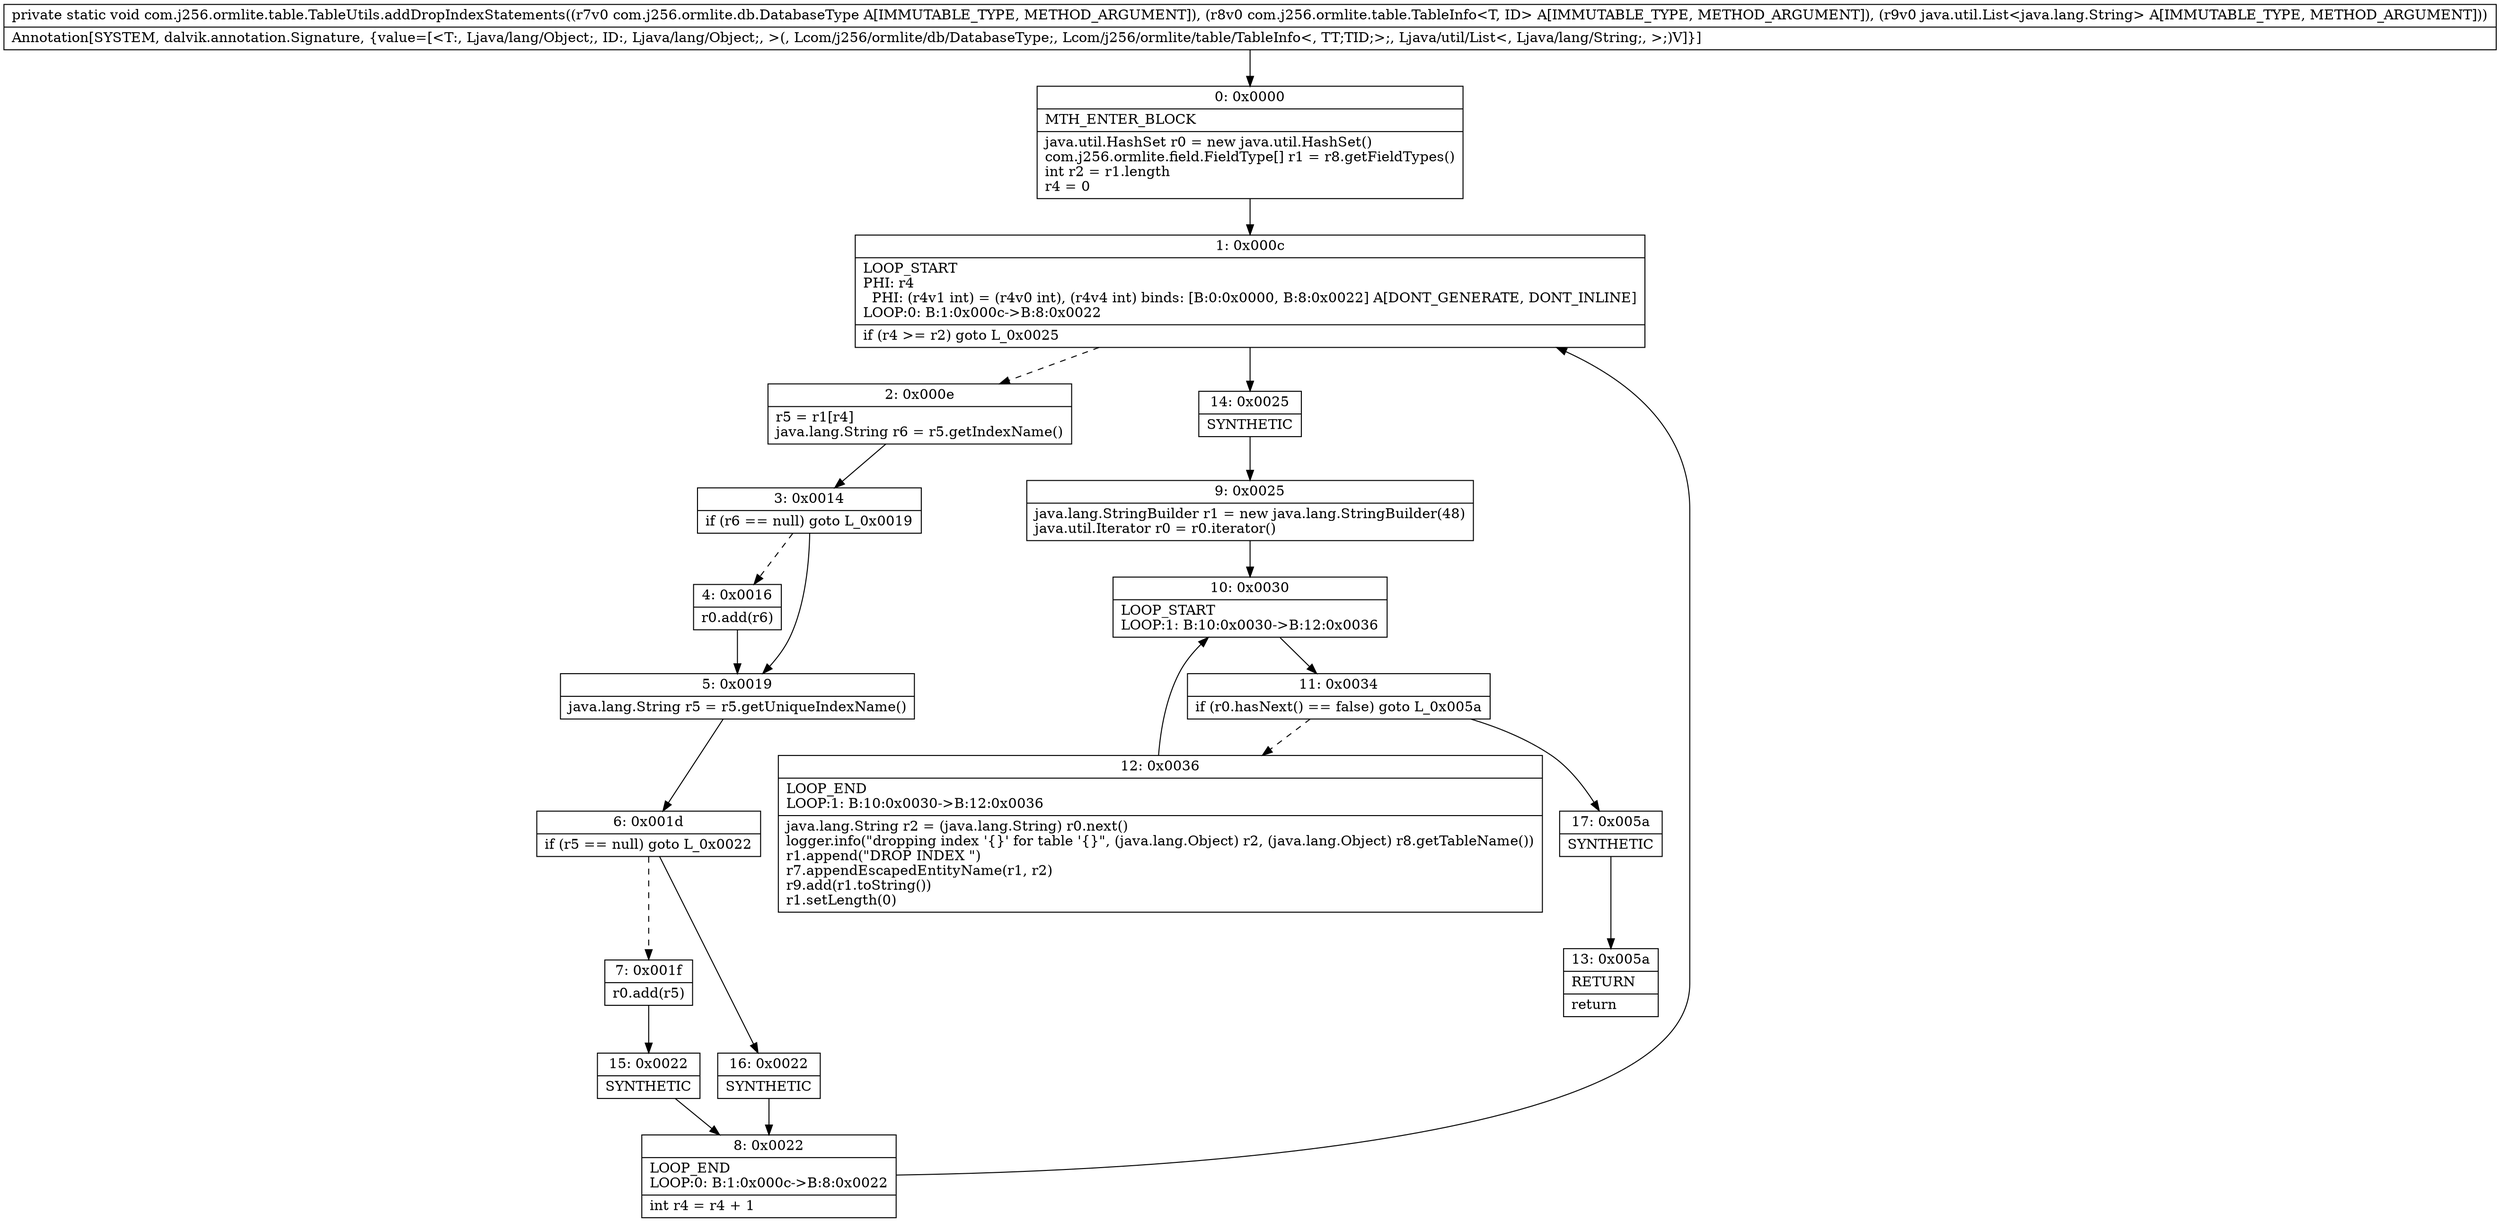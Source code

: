digraph "CFG forcom.j256.ormlite.table.TableUtils.addDropIndexStatements(Lcom\/j256\/ormlite\/db\/DatabaseType;Lcom\/j256\/ormlite\/table\/TableInfo;Ljava\/util\/List;)V" {
Node_0 [shape=record,label="{0\:\ 0x0000|MTH_ENTER_BLOCK\l|java.util.HashSet r0 = new java.util.HashSet()\lcom.j256.ormlite.field.FieldType[] r1 = r8.getFieldTypes()\lint r2 = r1.length\lr4 = 0\l}"];
Node_1 [shape=record,label="{1\:\ 0x000c|LOOP_START\lPHI: r4 \l  PHI: (r4v1 int) = (r4v0 int), (r4v4 int) binds: [B:0:0x0000, B:8:0x0022] A[DONT_GENERATE, DONT_INLINE]\lLOOP:0: B:1:0x000c\-\>B:8:0x0022\l|if (r4 \>= r2) goto L_0x0025\l}"];
Node_2 [shape=record,label="{2\:\ 0x000e|r5 = r1[r4]\ljava.lang.String r6 = r5.getIndexName()\l}"];
Node_3 [shape=record,label="{3\:\ 0x0014|if (r6 == null) goto L_0x0019\l}"];
Node_4 [shape=record,label="{4\:\ 0x0016|r0.add(r6)\l}"];
Node_5 [shape=record,label="{5\:\ 0x0019|java.lang.String r5 = r5.getUniqueIndexName()\l}"];
Node_6 [shape=record,label="{6\:\ 0x001d|if (r5 == null) goto L_0x0022\l}"];
Node_7 [shape=record,label="{7\:\ 0x001f|r0.add(r5)\l}"];
Node_8 [shape=record,label="{8\:\ 0x0022|LOOP_END\lLOOP:0: B:1:0x000c\-\>B:8:0x0022\l|int r4 = r4 + 1\l}"];
Node_9 [shape=record,label="{9\:\ 0x0025|java.lang.StringBuilder r1 = new java.lang.StringBuilder(48)\ljava.util.Iterator r0 = r0.iterator()\l}"];
Node_10 [shape=record,label="{10\:\ 0x0030|LOOP_START\lLOOP:1: B:10:0x0030\-\>B:12:0x0036\l}"];
Node_11 [shape=record,label="{11\:\ 0x0034|if (r0.hasNext() == false) goto L_0x005a\l}"];
Node_12 [shape=record,label="{12\:\ 0x0036|LOOP_END\lLOOP:1: B:10:0x0030\-\>B:12:0x0036\l|java.lang.String r2 = (java.lang.String) r0.next()\llogger.info(\"dropping index '\{\}' for table '\{\}\", (java.lang.Object) r2, (java.lang.Object) r8.getTableName())\lr1.append(\"DROP INDEX \")\lr7.appendEscapedEntityName(r1, r2)\lr9.add(r1.toString())\lr1.setLength(0)\l}"];
Node_13 [shape=record,label="{13\:\ 0x005a|RETURN\l|return\l}"];
Node_14 [shape=record,label="{14\:\ 0x0025|SYNTHETIC\l}"];
Node_15 [shape=record,label="{15\:\ 0x0022|SYNTHETIC\l}"];
Node_16 [shape=record,label="{16\:\ 0x0022|SYNTHETIC\l}"];
Node_17 [shape=record,label="{17\:\ 0x005a|SYNTHETIC\l}"];
MethodNode[shape=record,label="{private static void com.j256.ormlite.table.TableUtils.addDropIndexStatements((r7v0 com.j256.ormlite.db.DatabaseType A[IMMUTABLE_TYPE, METHOD_ARGUMENT]), (r8v0 com.j256.ormlite.table.TableInfo\<T, ID\> A[IMMUTABLE_TYPE, METHOD_ARGUMENT]), (r9v0 java.util.List\<java.lang.String\> A[IMMUTABLE_TYPE, METHOD_ARGUMENT]))  | Annotation[SYSTEM, dalvik.annotation.Signature, \{value=[\<T:, Ljava\/lang\/Object;, ID:, Ljava\/lang\/Object;, \>(, Lcom\/j256\/ormlite\/db\/DatabaseType;, Lcom\/j256\/ormlite\/table\/TableInfo\<, TT;TID;\>;, Ljava\/util\/List\<, Ljava\/lang\/String;, \>;)V]\}]\l}"];
MethodNode -> Node_0;
Node_0 -> Node_1;
Node_1 -> Node_2[style=dashed];
Node_1 -> Node_14;
Node_2 -> Node_3;
Node_3 -> Node_4[style=dashed];
Node_3 -> Node_5;
Node_4 -> Node_5;
Node_5 -> Node_6;
Node_6 -> Node_7[style=dashed];
Node_6 -> Node_16;
Node_7 -> Node_15;
Node_8 -> Node_1;
Node_9 -> Node_10;
Node_10 -> Node_11;
Node_11 -> Node_12[style=dashed];
Node_11 -> Node_17;
Node_12 -> Node_10;
Node_14 -> Node_9;
Node_15 -> Node_8;
Node_16 -> Node_8;
Node_17 -> Node_13;
}

